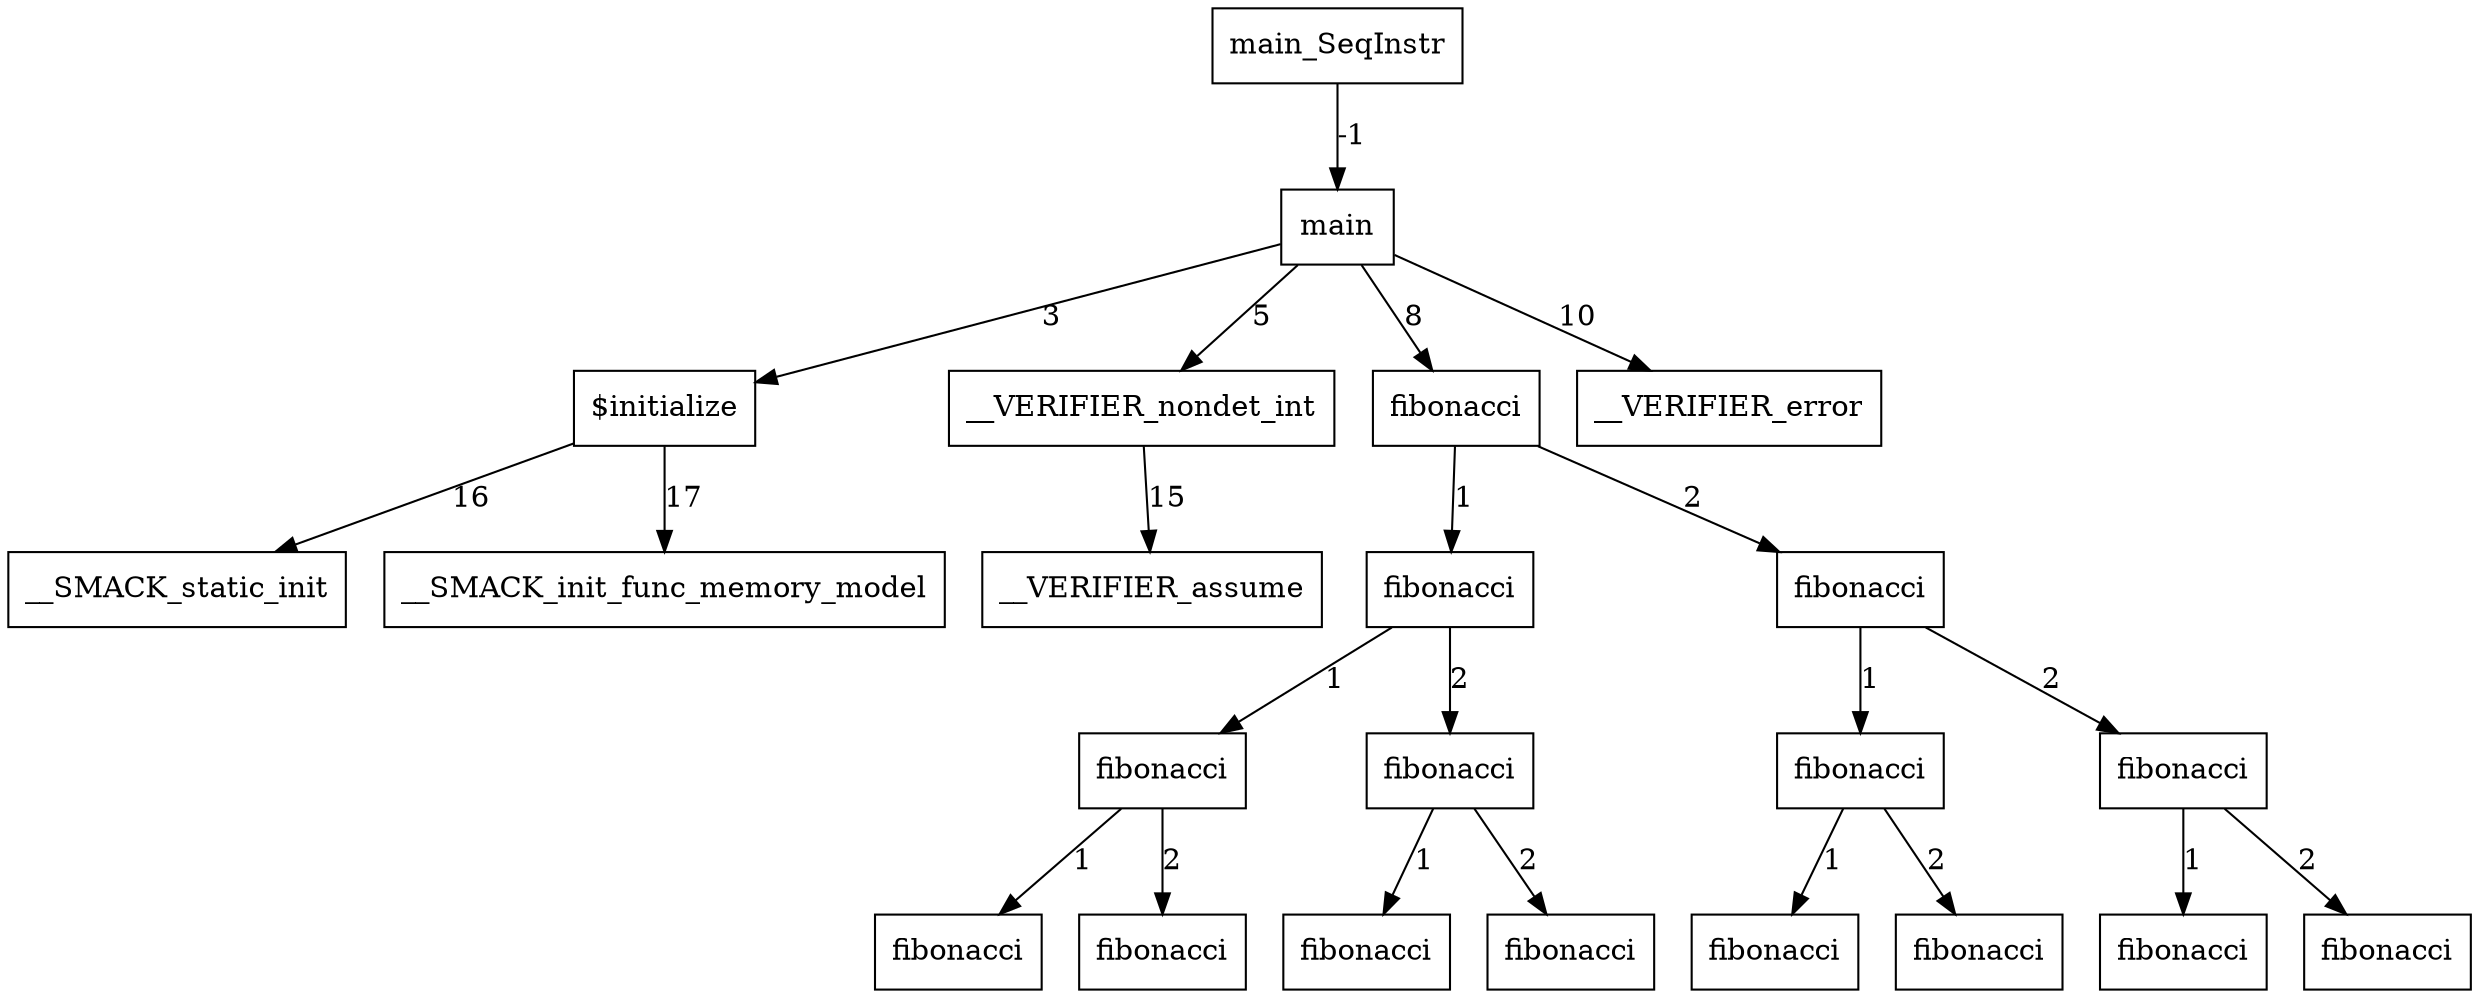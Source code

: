 digraph DAG {
0 [ label = "main_SeqInstr" color=black shape=box];
1 [ label = "main" color=black shape=box];
2 [ label = "$initialize" color=black shape=box];
3 [ label = "__VERIFIER_nondet_int" color=black shape=box];
4 [ label = "fibonacci" color=black shape=box];
5 [ label = "__VERIFIER_error" color=black shape=box];
6 [ label = "__SMACK_static_init" color=black shape=box];
7 [ label = "__SMACK_init_func_memory_model" color=black shape=box];
8 [ label = "__VERIFIER_assume" color=black shape=box];
9 [ label = "fibonacci" color=black shape=box];
10 [ label = "fibonacci" color=black shape=box];
11 [ label = "fibonacci" color=black shape=box];
12 [ label = "fibonacci" color=black shape=box];
13 [ label = "fibonacci" color=black shape=box];
14 [ label = "fibonacci" color=black shape=box];
15 [ label = "fibonacci" color=black shape=box];
16 [ label = "fibonacci" color=black shape=box];
17 [ label = "fibonacci" color=black shape=box];
18 [ label = "fibonacci" color=black shape=box];
19 [ label = "fibonacci" color=black shape=box];
20 [ label = "fibonacci" color=black shape=box];
21 [ label = "fibonacci" color=black shape=box];
22 [ label = "fibonacci" color=black shape=box];
0 -> 1 [ label = "-1"];
1 -> 2 [ label = "3"];
1 -> 3 [ label = "5"];
1 -> 4 [ label = "8"];
1 -> 5 [ label = "10"];
2 -> 6 [ label = "16"];
2 -> 7 [ label = "17"];
3 -> 8 [ label = "15"];
4 -> 9 [ label = "1"];
4 -> 10 [ label = "2"];
9 -> 11 [ label = "1"];
9 -> 12 [ label = "2"];
10 -> 13 [ label = "1"];
10 -> 14 [ label = "2"];
11 -> 15 [ label = "1"];
11 -> 16 [ label = "2"];
12 -> 17 [ label = "1"];
12 -> 18 [ label = "2"];
13 -> 19 [ label = "1"];
13 -> 20 [ label = "2"];
14 -> 21 [ label = "1"];
14 -> 22 [ label = "2"];
}
